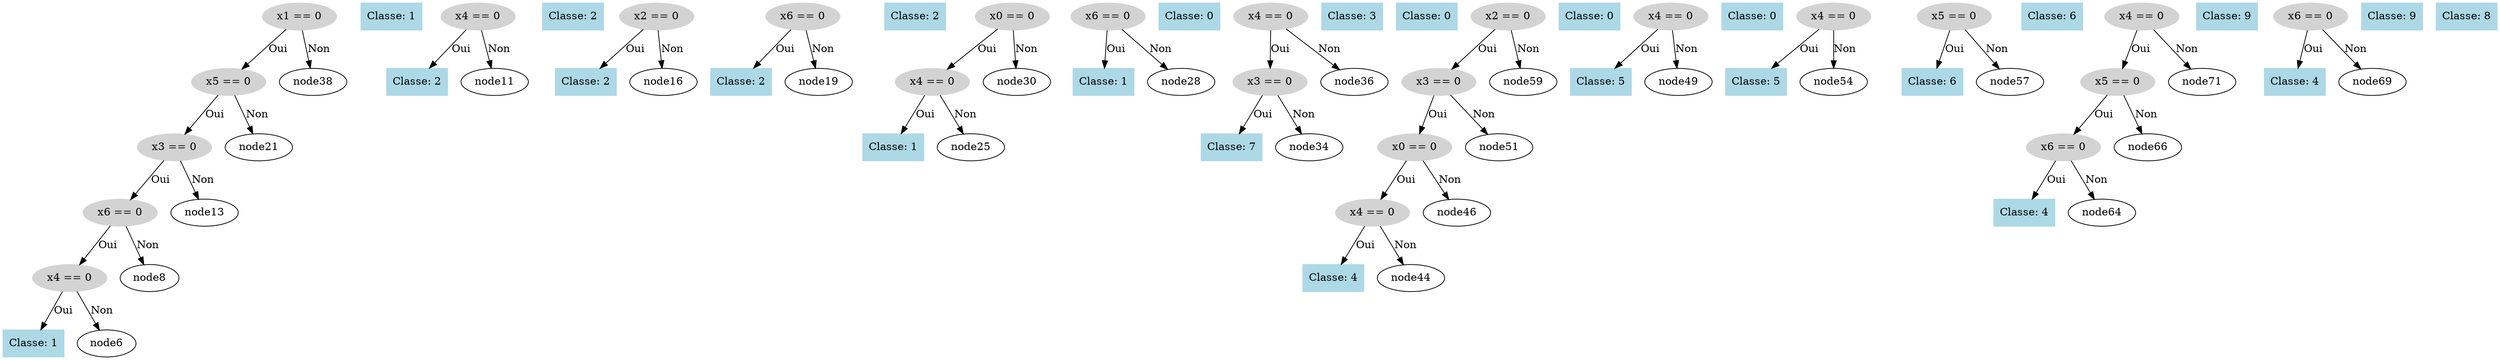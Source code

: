 digraph DecisionTree {
  node0 [label="x1 == 0", shape=ellipse, style=filled, color=lightgray];
  node0 -> node1 [label="Oui"];
  node1 [label="x5 == 0", shape=ellipse, style=filled, color=lightgray];
  node1 -> node2 [label="Oui"];
  node2 [label="x3 == 0", shape=ellipse, style=filled, color=lightgray];
  node2 -> node3 [label="Oui"];
  node3 [label="x6 == 0", shape=ellipse, style=filled, color=lightgray];
  node3 -> node4 [label="Oui"];
  node4 [label="x4 == 0", shape=ellipse, style=filled, color=lightgray];
  node4 -> node5 [label="Oui"];
  node5 [label="Classe: 1", shape=box, style=filled, color=lightblue];
  node4 -> node6 [label="Non"];
  node7 [label="Classe: 1", shape=box, style=filled, color=lightblue];
  node3 -> node8 [label="Non"];
  node9 [label="x4 == 0", shape=ellipse, style=filled, color=lightgray];
  node9 -> node10 [label="Oui"];
  node10 [label="Classe: 2", shape=box, style=filled, color=lightblue];
  node9 -> node11 [label="Non"];
  node12 [label="Classe: 2", shape=box, style=filled, color=lightblue];
  node2 -> node13 [label="Non"];
  node14 [label="x2 == 0", shape=ellipse, style=filled, color=lightgray];
  node14 -> node15 [label="Oui"];
  node15 [label="Classe: 2", shape=box, style=filled, color=lightblue];
  node14 -> node16 [label="Non"];
  node17 [label="x6 == 0", shape=ellipse, style=filled, color=lightgray];
  node17 -> node18 [label="Oui"];
  node18 [label="Classe: 2", shape=box, style=filled, color=lightblue];
  node17 -> node19 [label="Non"];
  node20 [label="Classe: 2", shape=box, style=filled, color=lightblue];
  node1 -> node21 [label="Non"];
  node22 [label="x0 == 0", shape=ellipse, style=filled, color=lightgray];
  node22 -> node23 [label="Oui"];
  node23 [label="x4 == 0", shape=ellipse, style=filled, color=lightgray];
  node23 -> node24 [label="Oui"];
  node24 [label="Classe: 1", shape=box, style=filled, color=lightblue];
  node23 -> node25 [label="Non"];
  node26 [label="x6 == 0", shape=ellipse, style=filled, color=lightgray];
  node26 -> node27 [label="Oui"];
  node27 [label="Classe: 1", shape=box, style=filled, color=lightblue];
  node26 -> node28 [label="Non"];
  node29 [label="Classe: 0", shape=box, style=filled, color=lightblue];
  node22 -> node30 [label="Non"];
  node31 [label="x4 == 0", shape=ellipse, style=filled, color=lightgray];
  node31 -> node32 [label="Oui"];
  node32 [label="x3 == 0", shape=ellipse, style=filled, color=lightgray];
  node32 -> node33 [label="Oui"];
  node33 [label="Classe: 7", shape=box, style=filled, color=lightblue];
  node32 -> node34 [label="Non"];
  node35 [label="Classe: 3", shape=box, style=filled, color=lightblue];
  node31 -> node36 [label="Non"];
  node37 [label="Classe: 0", shape=box, style=filled, color=lightblue];
  node0 -> node38 [label="Non"];
  node39 [label="x2 == 0", shape=ellipse, style=filled, color=lightgray];
  node39 -> node40 [label="Oui"];
  node40 [label="x3 == 0", shape=ellipse, style=filled, color=lightgray];
  node40 -> node41 [label="Oui"];
  node41 [label="x0 == 0", shape=ellipse, style=filled, color=lightgray];
  node41 -> node42 [label="Oui"];
  node42 [label="x4 == 0", shape=ellipse, style=filled, color=lightgray];
  node42 -> node43 [label="Oui"];
  node43 [label="Classe: 4", shape=box, style=filled, color=lightblue];
  node42 -> node44 [label="Non"];
  node45 [label="Classe: 0", shape=box, style=filled, color=lightblue];
  node41 -> node46 [label="Non"];
  node47 [label="x4 == 0", shape=ellipse, style=filled, color=lightgray];
  node47 -> node48 [label="Oui"];
  node48 [label="Classe: 5", shape=box, style=filled, color=lightblue];
  node47 -> node49 [label="Non"];
  node50 [label="Classe: 0", shape=box, style=filled, color=lightblue];
  node40 -> node51 [label="Non"];
  node52 [label="x4 == 0", shape=ellipse, style=filled, color=lightgray];
  node52 -> node53 [label="Oui"];
  node53 [label="Classe: 5", shape=box, style=filled, color=lightblue];
  node52 -> node54 [label="Non"];
  node55 [label="x5 == 0", shape=ellipse, style=filled, color=lightgray];
  node55 -> node56 [label="Oui"];
  node56 [label="Classe: 6", shape=box, style=filled, color=lightblue];
  node55 -> node57 [label="Non"];
  node58 [label="Classe: 6", shape=box, style=filled, color=lightblue];
  node39 -> node59 [label="Non"];
  node60 [label="x4 == 0", shape=ellipse, style=filled, color=lightgray];
  node60 -> node61 [label="Oui"];
  node61 [label="x5 == 0", shape=ellipse, style=filled, color=lightgray];
  node61 -> node62 [label="Oui"];
  node62 [label="x6 == 0", shape=ellipse, style=filled, color=lightgray];
  node62 -> node63 [label="Oui"];
  node63 [label="Classe: 4", shape=box, style=filled, color=lightblue];
  node62 -> node64 [label="Non"];
  node65 [label="Classe: 9", shape=box, style=filled, color=lightblue];
  node61 -> node66 [label="Non"];
  node67 [label="x6 == 0", shape=ellipse, style=filled, color=lightgray];
  node67 -> node68 [label="Oui"];
  node68 [label="Classe: 4", shape=box, style=filled, color=lightblue];
  node67 -> node69 [label="Non"];
  node70 [label="Classe: 9", shape=box, style=filled, color=lightblue];
  node60 -> node71 [label="Non"];
  node72 [label="Classe: 8", shape=box, style=filled, color=lightblue];
}

